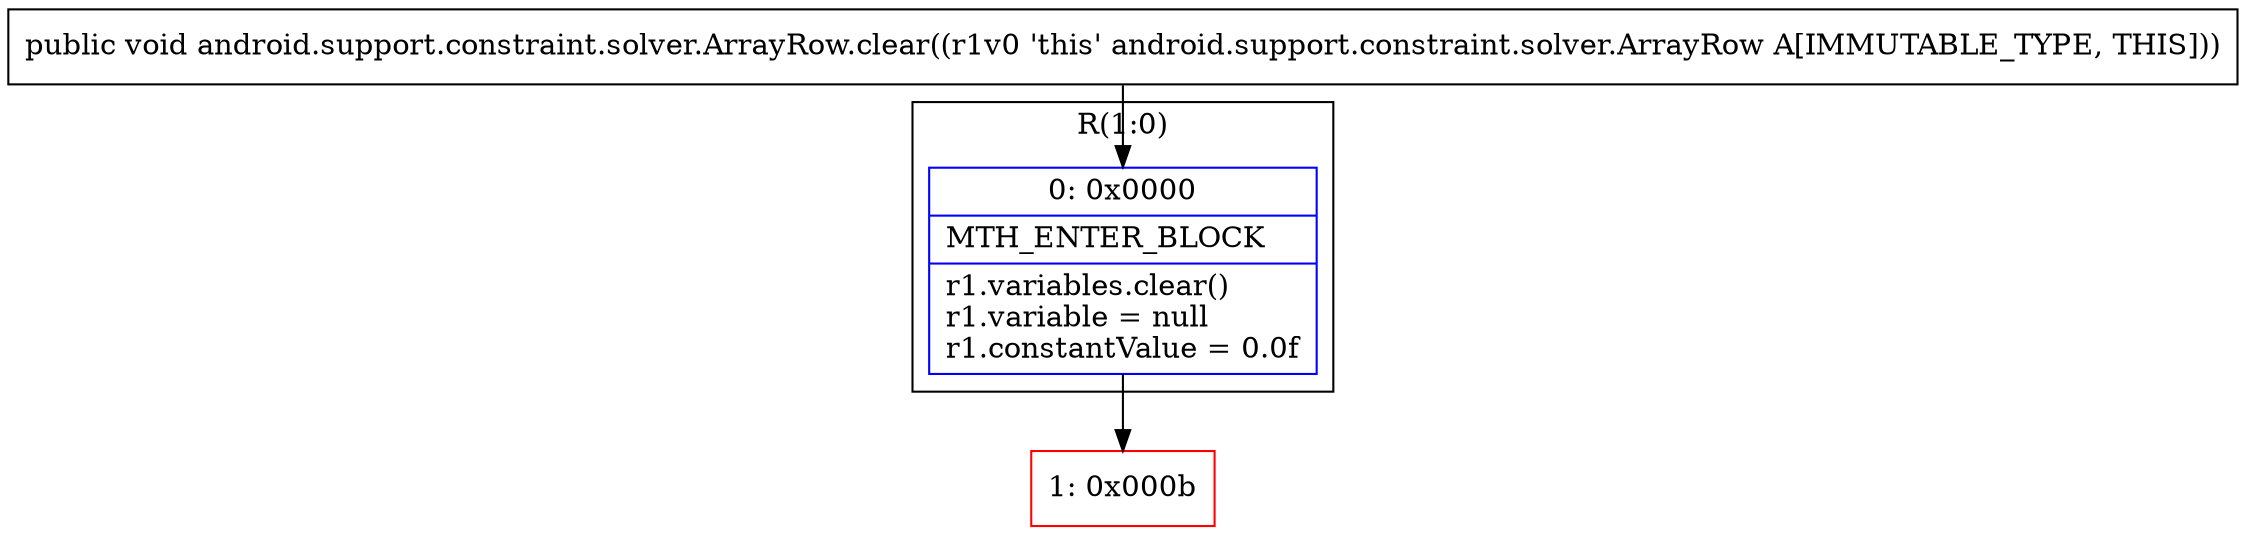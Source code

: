 digraph "CFG forandroid.support.constraint.solver.ArrayRow.clear()V" {
subgraph cluster_Region_2084386046 {
label = "R(1:0)";
node [shape=record,color=blue];
Node_0 [shape=record,label="{0\:\ 0x0000|MTH_ENTER_BLOCK\l|r1.variables.clear()\lr1.variable = null\lr1.constantValue = 0.0f\l}"];
}
Node_1 [shape=record,color=red,label="{1\:\ 0x000b}"];
MethodNode[shape=record,label="{public void android.support.constraint.solver.ArrayRow.clear((r1v0 'this' android.support.constraint.solver.ArrayRow A[IMMUTABLE_TYPE, THIS])) }"];
MethodNode -> Node_0;
Node_0 -> Node_1;
}

